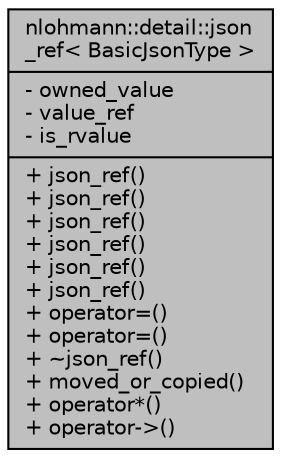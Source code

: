 digraph "nlohmann::detail::json_ref&lt; BasicJsonType &gt;"
{
 // INTERACTIVE_SVG=YES
 // LATEX_PDF_SIZE
  edge [fontname="Helvetica",fontsize="10",labelfontname="Helvetica",labelfontsize="10"];
  node [fontname="Helvetica",fontsize="10",shape=record];
  Node1 [label="{nlohmann::detail::json\l_ref\< BasicJsonType \>\n|- owned_value\l- value_ref\l- is_rvalue\l|+ json_ref()\l+ json_ref()\l+ json_ref()\l+ json_ref()\l+ json_ref()\l+ json_ref()\l+ operator=()\l+ operator=()\l+ ~json_ref()\l+ moved_or_copied()\l+ operator*()\l+ operator-\>()\l}",height=0.2,width=0.4,color="black", fillcolor="grey75", style="filled", fontcolor="black",tooltip=" "];
}
